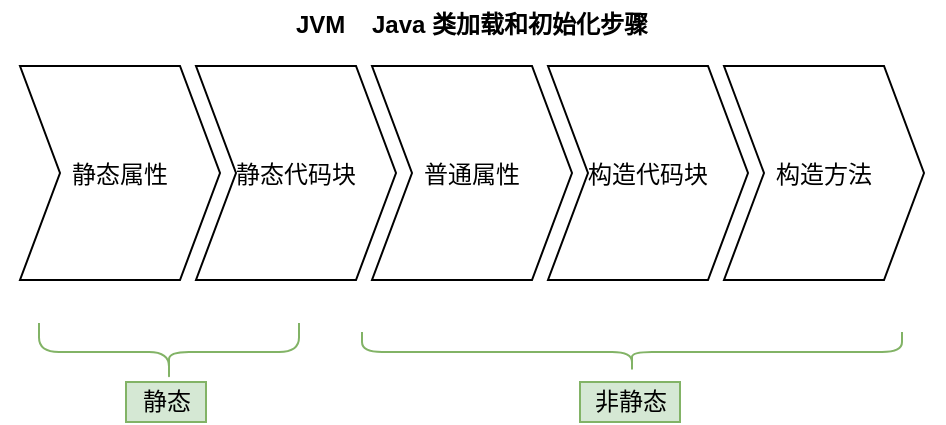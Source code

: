 <mxfile version="11.1.4" type="github"><diagram id="0YaaW05d7qStf6xcgO2_" name="第 1 页"><mxGraphModel dx="786" dy="515" grid="1" gridSize="10" guides="1" tooltips="1" connect="1" arrows="1" fold="1" page="1" pageScale="1" pageWidth="827" pageHeight="1169" math="0" shadow="0"><root><mxCell id="0"/><mxCell id="1" parent="0"/><mxCell id="5tj8rIN5Ikpb0Hemssit-1" value="JVM    Java 类加载和初始化步骤" style="swimlane;childLayout=stackLayout;horizontal=1;fillColor=none;horizontalStack=1;resizeParent=1;resizeParentMax=0;resizeLast=0;collapsible=0;strokeColor=none;stackBorder=10;stackSpacing=-12;resizable=1;align=center;points=[];fontColor=#000000;" vertex="1" parent="1"><mxGeometry x="138" y="171" width="472" height="150" as="geometry"/></mxCell><mxCell id="5tj8rIN5Ikpb0Hemssit-2" value="静态属性" style="shape=step;perimeter=stepPerimeter;fixedSize=1;points=[];" vertex="1" parent="5tj8rIN5Ikpb0Hemssit-1"><mxGeometry x="10" y="33" width="100" height="107" as="geometry"/></mxCell><mxCell id="5tj8rIN5Ikpb0Hemssit-3" value="静态代码块" style="shape=step;perimeter=stepPerimeter;fixedSize=1;points=[];" vertex="1" parent="5tj8rIN5Ikpb0Hemssit-1"><mxGeometry x="98" y="33" width="100" height="107" as="geometry"/></mxCell><mxCell id="5tj8rIN5Ikpb0Hemssit-4" value="普通属性" style="shape=step;perimeter=stepPerimeter;fixedSize=1;points=[];" vertex="1" parent="5tj8rIN5Ikpb0Hemssit-1"><mxGeometry x="186" y="33" width="100" height="107" as="geometry"/></mxCell><mxCell id="5tj8rIN5Ikpb0Hemssit-5" value="构造代码块" style="shape=step;perimeter=stepPerimeter;fixedSize=1;points=[];" vertex="1" parent="5tj8rIN5Ikpb0Hemssit-1"><mxGeometry x="274" y="33" width="100" height="107" as="geometry"/></mxCell><mxCell id="5tj8rIN5Ikpb0Hemssit-6" value="构造方法" style="shape=step;perimeter=stepPerimeter;fixedSize=1;points=[];" vertex="1" parent="5tj8rIN5Ikpb0Hemssit-1"><mxGeometry x="362" y="33" width="100" height="107" as="geometry"/></mxCell><mxCell id="5tj8rIN5Ikpb0Hemssit-10" value="" style="shape=curlyBracket;whiteSpace=wrap;html=1;rounded=1;rotation=-90;fillColor=#d5e8d4;strokeColor=#82b366;" vertex="1" parent="1"><mxGeometry x="208" y="282" width="29" height="130" as="geometry"/></mxCell><mxCell id="5tj8rIN5Ikpb0Hemssit-11" value="静态" style="text;html=1;resizable=0;points=[];autosize=1;align=center;verticalAlign=top;spacingTop=-4;fillColor=#d5e8d4;strokeColor=#82b366;" vertex="1" parent="1"><mxGeometry x="201" y="362" width="40" height="20" as="geometry"/></mxCell><mxCell id="5tj8rIN5Ikpb0Hemssit-12" value="" style="shape=curlyBracket;whiteSpace=wrap;html=1;rounded=1;rotation=-90;fillColor=#d5e8d4;strokeColor=#82b366;" vertex="1" parent="1"><mxGeometry x="444" y="212" width="20" height="270" as="geometry"/></mxCell><mxCell id="5tj8rIN5Ikpb0Hemssit-13" value="非静态" style="text;html=1;resizable=0;points=[];autosize=1;align=center;verticalAlign=top;spacingTop=-4;fillColor=#d5e8d4;strokeColor=#82b366;" vertex="1" parent="1"><mxGeometry x="428" y="362" width="50" height="20" as="geometry"/></mxCell></root></mxGraphModel></diagram></mxfile>